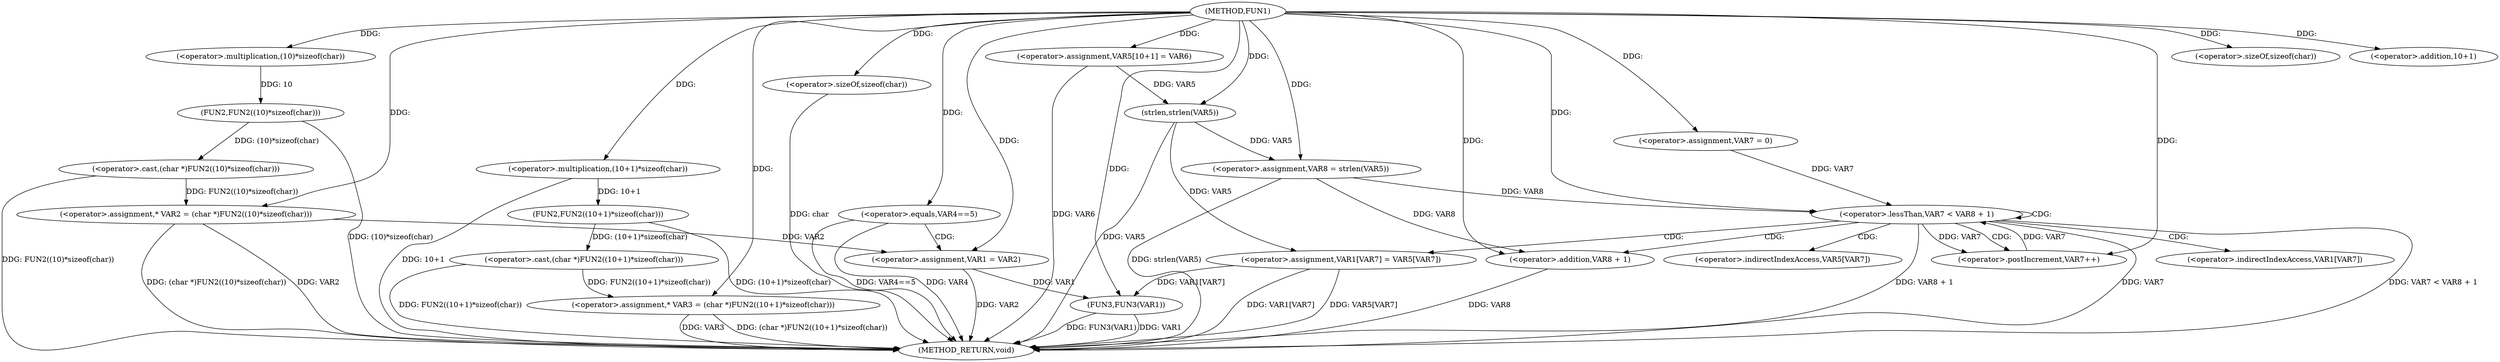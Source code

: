 digraph FUN1 {  
"1000100" [label = "(METHOD,FUN1)" ]
"1000165" [label = "(METHOD_RETURN,void)" ]
"1000104" [label = "(<operator>.assignment,* VAR2 = (char *)FUN2((10)*sizeof(char)))" ]
"1000106" [label = "(<operator>.cast,(char *)FUN2((10)*sizeof(char)))" ]
"1000108" [label = "(FUN2,FUN2((10)*sizeof(char)))" ]
"1000109" [label = "(<operator>.multiplication,(10)*sizeof(char))" ]
"1000111" [label = "(<operator>.sizeOf,sizeof(char))" ]
"1000114" [label = "(<operator>.assignment,* VAR3 = (char *)FUN2((10+1)*sizeof(char)))" ]
"1000116" [label = "(<operator>.cast,(char *)FUN2((10+1)*sizeof(char)))" ]
"1000118" [label = "(FUN2,FUN2((10+1)*sizeof(char)))" ]
"1000119" [label = "(<operator>.multiplication,(10+1)*sizeof(char))" ]
"1000120" [label = "(<operator>.addition,10+1)" ]
"1000123" [label = "(<operator>.sizeOf,sizeof(char))" ]
"1000126" [label = "(<operator>.equals,VAR4==5)" ]
"1000130" [label = "(<operator>.assignment,VAR1 = VAR2)" ]
"1000135" [label = "(<operator>.assignment,VAR5[10+1] = VAR6)" ]
"1000140" [label = "(<operator>.assignment,VAR8 = strlen(VAR5))" ]
"1000142" [label = "(strlen,strlen(VAR5))" ]
"1000145" [label = "(<operator>.assignment,VAR7 = 0)" ]
"1000148" [label = "(<operator>.lessThan,VAR7 < VAR8 + 1)" ]
"1000150" [label = "(<operator>.addition,VAR8 + 1)" ]
"1000153" [label = "(<operator>.postIncrement,VAR7++)" ]
"1000156" [label = "(<operator>.assignment,VAR1[VAR7] = VAR5[VAR7])" ]
"1000163" [label = "(FUN3,FUN3(VAR1))" ]
"1000157" [label = "(<operator>.indirectIndexAccess,VAR1[VAR7])" ]
"1000160" [label = "(<operator>.indirectIndexAccess,VAR5[VAR7])" ]
  "1000140" -> "1000165"  [ label = "DDG: strlen(VAR5)"] 
  "1000106" -> "1000165"  [ label = "DDG: FUN2((10)*sizeof(char))"] 
  "1000150" -> "1000165"  [ label = "DDG: VAR8"] 
  "1000156" -> "1000165"  [ label = "DDG: VAR1[VAR7]"] 
  "1000104" -> "1000165"  [ label = "DDG: VAR2"] 
  "1000114" -> "1000165"  [ label = "DDG: VAR3"] 
  "1000116" -> "1000165"  [ label = "DDG: FUN2((10+1)*sizeof(char))"] 
  "1000148" -> "1000165"  [ label = "DDG: VAR8 + 1"] 
  "1000118" -> "1000165"  [ label = "DDG: (10+1)*sizeof(char)"] 
  "1000163" -> "1000165"  [ label = "DDG: FUN3(VAR1)"] 
  "1000114" -> "1000165"  [ label = "DDG: (char *)FUN2((10+1)*sizeof(char))"] 
  "1000123" -> "1000165"  [ label = "DDG: char"] 
  "1000163" -> "1000165"  [ label = "DDG: VAR1"] 
  "1000126" -> "1000165"  [ label = "DDG: VAR4==5"] 
  "1000156" -> "1000165"  [ label = "DDG: VAR5[VAR7]"] 
  "1000130" -> "1000165"  [ label = "DDG: VAR2"] 
  "1000148" -> "1000165"  [ label = "DDG: VAR7"] 
  "1000148" -> "1000165"  [ label = "DDG: VAR7 < VAR8 + 1"] 
  "1000126" -> "1000165"  [ label = "DDG: VAR4"] 
  "1000119" -> "1000165"  [ label = "DDG: 10+1"] 
  "1000142" -> "1000165"  [ label = "DDG: VAR5"] 
  "1000135" -> "1000165"  [ label = "DDG: VAR6"] 
  "1000104" -> "1000165"  [ label = "DDG: (char *)FUN2((10)*sizeof(char))"] 
  "1000108" -> "1000165"  [ label = "DDG: (10)*sizeof(char)"] 
  "1000106" -> "1000104"  [ label = "DDG: FUN2((10)*sizeof(char))"] 
  "1000100" -> "1000104"  [ label = "DDG: "] 
  "1000108" -> "1000106"  [ label = "DDG: (10)*sizeof(char)"] 
  "1000109" -> "1000108"  [ label = "DDG: 10"] 
  "1000100" -> "1000109"  [ label = "DDG: "] 
  "1000100" -> "1000111"  [ label = "DDG: "] 
  "1000116" -> "1000114"  [ label = "DDG: FUN2((10+1)*sizeof(char))"] 
  "1000100" -> "1000114"  [ label = "DDG: "] 
  "1000118" -> "1000116"  [ label = "DDG: (10+1)*sizeof(char)"] 
  "1000119" -> "1000118"  [ label = "DDG: 10+1"] 
  "1000100" -> "1000119"  [ label = "DDG: "] 
  "1000100" -> "1000120"  [ label = "DDG: "] 
  "1000100" -> "1000123"  [ label = "DDG: "] 
  "1000100" -> "1000126"  [ label = "DDG: "] 
  "1000104" -> "1000130"  [ label = "DDG: VAR2"] 
  "1000100" -> "1000130"  [ label = "DDG: "] 
  "1000100" -> "1000135"  [ label = "DDG: "] 
  "1000142" -> "1000140"  [ label = "DDG: VAR5"] 
  "1000100" -> "1000140"  [ label = "DDG: "] 
  "1000135" -> "1000142"  [ label = "DDG: VAR5"] 
  "1000100" -> "1000142"  [ label = "DDG: "] 
  "1000100" -> "1000145"  [ label = "DDG: "] 
  "1000153" -> "1000148"  [ label = "DDG: VAR7"] 
  "1000145" -> "1000148"  [ label = "DDG: VAR7"] 
  "1000100" -> "1000148"  [ label = "DDG: "] 
  "1000140" -> "1000148"  [ label = "DDG: VAR8"] 
  "1000140" -> "1000150"  [ label = "DDG: VAR8"] 
  "1000100" -> "1000150"  [ label = "DDG: "] 
  "1000148" -> "1000153"  [ label = "DDG: VAR7"] 
  "1000100" -> "1000153"  [ label = "DDG: "] 
  "1000142" -> "1000156"  [ label = "DDG: VAR5"] 
  "1000156" -> "1000163"  [ label = "DDG: VAR1[VAR7]"] 
  "1000130" -> "1000163"  [ label = "DDG: VAR1"] 
  "1000100" -> "1000163"  [ label = "DDG: "] 
  "1000126" -> "1000130"  [ label = "CDG: "] 
  "1000148" -> "1000156"  [ label = "CDG: "] 
  "1000148" -> "1000160"  [ label = "CDG: "] 
  "1000148" -> "1000153"  [ label = "CDG: "] 
  "1000148" -> "1000150"  [ label = "CDG: "] 
  "1000148" -> "1000148"  [ label = "CDG: "] 
  "1000148" -> "1000157"  [ label = "CDG: "] 
}
